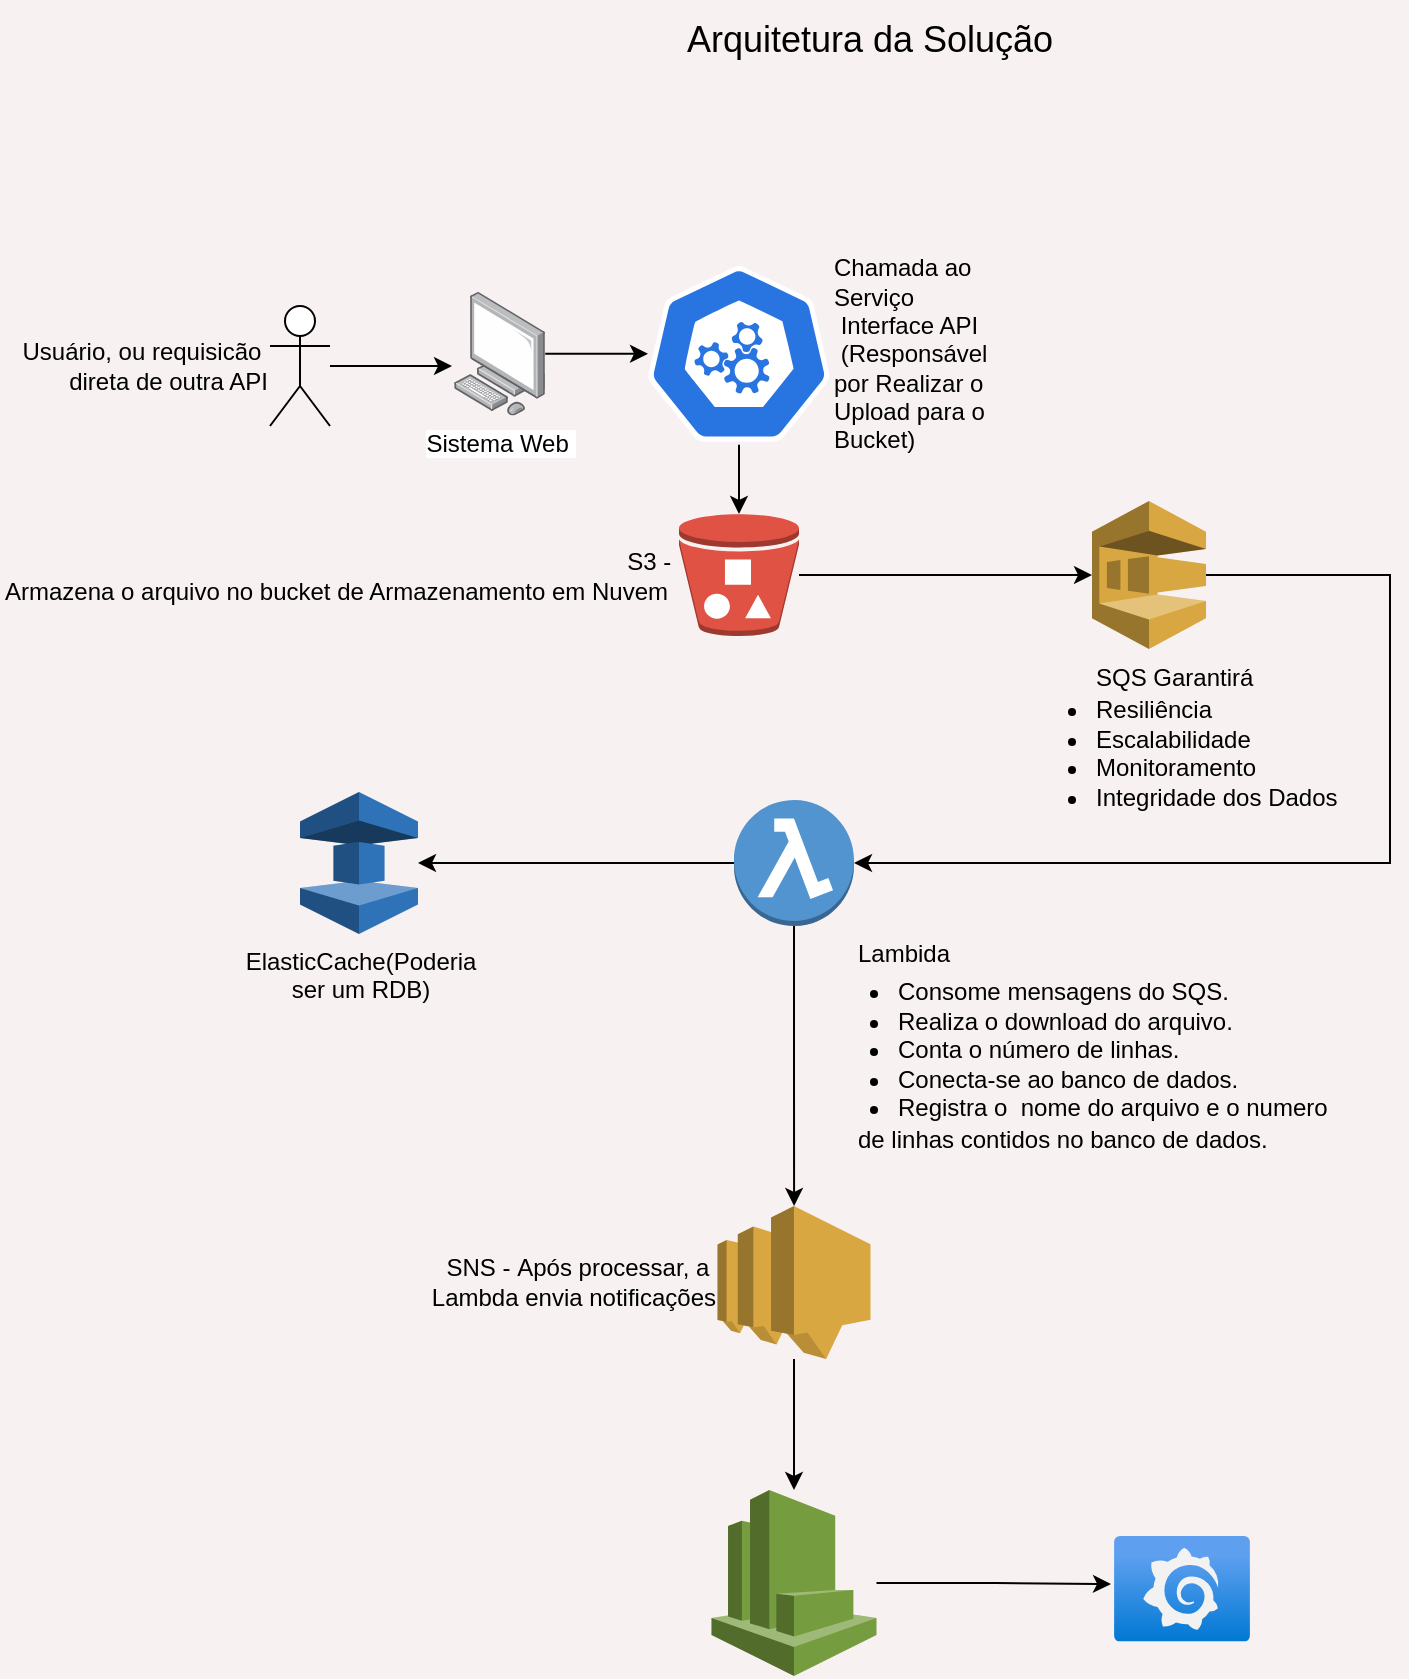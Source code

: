 <mxfile version="25.0.1">
  <diagram name="Page-1" id="9vnL-uWb5xDTHgym6zV4">
    <mxGraphModel dx="880" dy="443" grid="0" gridSize="10" guides="1" tooltips="1" connect="1" arrows="1" fold="1" page="1" pageScale="1" pageWidth="850" pageHeight="1100" background="#f8f1f1" math="0" shadow="0">
      <root>
        <mxCell id="0" />
        <mxCell id="1" parent="0" />
        <mxCell id="G_mka4sQV5-5KmohU_VA-1" value="&lt;span style=&quot;font-size: 18px;&quot;&gt;Arquitetura da Solução&lt;/span&gt;" style="text;html=1;align=center;verticalAlign=middle;whiteSpace=wrap;rounded=0;fontColor=#000000;" parent="1" vertex="1">
          <mxGeometry x="257" y="75" width="360" height="40" as="geometry" />
        </mxCell>
        <mxCell id="G_mka4sQV5-5KmohU_VA-8" value="&lt;span style=&quot;text-wrap-mode: wrap; background-color: initial;&quot;&gt;Chamada ao Serviço&lt;/span&gt;&lt;br&gt;&lt;div style=&quot;text-wrap-mode: wrap;&quot;&gt;&amp;nbsp;Interface API&lt;/div&gt;&lt;div style=&quot;text-wrap-mode: wrap;&quot;&gt;&amp;nbsp;(Responsável por Realizar o Upload para o Bucket)&lt;/div&gt;" style="aspect=fixed;sketch=0;html=1;dashed=0;whitespace=wrap;verticalLabelPosition=middle;verticalAlign=middle;fillColor=#2875E2;strokeColor=#ffffff;points=[[0.005,0.63,0],[0.1,0.2,0],[0.9,0.2,0],[0.5,0,0],[0.995,0.63,0],[0.72,0.99,0],[0.5,1,0],[0.28,0.99,0]];shape=mxgraph.kubernetes.icon2;prIcon=api;align=left;whiteSpace=wrap;horizontal=1;labelPosition=right;" parent="1" vertex="1">
          <mxGeometry x="326" y="206.4" width="91" height="91" as="geometry" />
        </mxCell>
        <mxCell id="G_mka4sQV5-5KmohU_VA-53" style="edgeStyle=orthogonalEdgeStyle;rounded=0;orthogonalLoop=1;jettySize=auto;html=1;" parent="1" source="G_mka4sQV5-5KmohU_VA-9" target="G_mka4sQV5-5KmohU_VA-51" edge="1">
          <mxGeometry relative="1" as="geometry" />
        </mxCell>
        <mxCell id="G_mka4sQV5-5KmohU_VA-9" value="&lt;span style=&quot;text-wrap-mode: wrap;&quot;&gt;S3 -&amp;nbsp;&lt;/span&gt;&lt;div style=&quot;padding-right: 5px;&quot;&gt;&lt;span style=&quot;text-wrap-mode: wrap;&quot;&gt;Armazena o arquivo no bucket de Armazenamento em Nuvem&lt;/span&gt;&lt;/div&gt;" style="outlineConnect=0;dashed=0;verticalLabelPosition=middle;verticalAlign=middle;align=right;html=1;shape=mxgraph.aws3.bucket_with_objects;fillColor=#E05243;gradientColor=none;labelPosition=left;" parent="1" vertex="1">
          <mxGeometry x="341.5" y="332" width="60" height="61" as="geometry" />
        </mxCell>
        <mxCell id="G_mka4sQV5-5KmohU_VA-59" style="edgeStyle=orthogonalEdgeStyle;rounded=0;orthogonalLoop=1;jettySize=auto;html=1;exitX=0;exitY=0.5;exitDx=0;exitDy=0;exitPerimeter=0;" parent="1" source="G_mka4sQV5-5KmohU_VA-28" target="G_mka4sQV5-5KmohU_VA-32" edge="1">
          <mxGeometry relative="1" as="geometry" />
        </mxCell>
        <mxCell id="G_mka4sQV5-5KmohU_VA-69" style="edgeStyle=orthogonalEdgeStyle;rounded=0;orthogonalLoop=1;jettySize=auto;html=1;" parent="1" source="G_mka4sQV5-5KmohU_VA-28" target="G_mka4sQV5-5KmohU_VA-68" edge="1">
          <mxGeometry relative="1" as="geometry" />
        </mxCell>
        <mxCell id="G_mka4sQV5-5KmohU_VA-28" value="&lt;div style=&quot;text-align: justify;&quot;&gt;Lambida&lt;/div&gt;&lt;ul style=&quot;margin-top: 5px; margin-right: 0px; padding-left: 20px; margin-bottom: 2px;&quot;&gt;&lt;li style=&quot;text-align: justify;&quot;&gt;Consome mensagens do SQS.&lt;/li&gt;&lt;li style=&quot;text-align: justify;&quot;&gt;&lt;span style=&quot;background-color: initial;&quot;&gt;Realiza o download do arquivo.&lt;/span&gt;&lt;/li&gt;&lt;li style=&quot;text-align: justify;&quot;&gt;&lt;span style=&quot;background-color: initial;&quot;&gt;Conta o número de linhas.&lt;/span&gt;&lt;/li&gt;&lt;li style=&quot;text-align: justify;&quot;&gt;&lt;span style=&quot;background-color: initial;&quot;&gt;Conecta-se ao banco de dados.&lt;/span&gt;&lt;/li&gt;&lt;li style=&quot;text-align: justify;&quot;&gt;&lt;span style=&quot;background-color: initial;&quot;&gt;Registra o&amp;nbsp; nome do arquivo e o numero&amp;nbsp;&lt;/span&gt;&lt;/li&gt;&lt;/ul&gt;&lt;span style=&quot;background-color: initial;&quot;&gt;&lt;div style=&quot;text-align: justify;&quot;&gt;&lt;span style=&quot;background-color: initial;&quot;&gt;de linhas contidos&amp;nbsp;&lt;/span&gt;&lt;span style=&quot;background-color: initial;&quot;&gt;no banco de dados.&lt;/span&gt;&lt;/div&gt;&lt;/span&gt;" style="outlineConnect=0;dashed=0;verticalLabelPosition=bottom;verticalAlign=top;align=left;html=1;shape=mxgraph.aws3.lambda_function;fillColor=#5294CF;gradientColor=none;labelPosition=right;horizontal=1;" parent="1" vertex="1">
          <mxGeometry x="369" y="475" width="60" height="63" as="geometry" />
        </mxCell>
        <mxCell id="G_mka4sQV5-5KmohU_VA-32" value="ElasticCache(Poderia&lt;div&gt;ser um RDB)&lt;/div&gt;" style="outlineConnect=0;dashed=0;verticalLabelPosition=bottom;verticalAlign=top;align=center;html=1;shape=mxgraph.aws3.elasticache;fillColor=#2E73B8;gradientColor=none;" parent="1" vertex="1">
          <mxGeometry x="152" y="471" width="59" height="71" as="geometry" />
        </mxCell>
        <mxCell id="G_mka4sQV5-5KmohU_VA-46" style="edgeStyle=orthogonalEdgeStyle;rounded=0;orthogonalLoop=1;jettySize=auto;html=1;entryX=0.5;entryY=0;entryDx=0;entryDy=0;entryPerimeter=0;" parent="1" source="G_mka4sQV5-5KmohU_VA-8" target="G_mka4sQV5-5KmohU_VA-9" edge="1">
          <mxGeometry relative="1" as="geometry" />
        </mxCell>
        <mxCell id="G_mka4sQV5-5KmohU_VA-48" value="Usuário, ou requisicão&amp;nbsp;&lt;div&gt;direta de outra API&lt;/div&gt;" style="shape=umlActor;verticalLabelPosition=middle;verticalAlign=middle;html=1;outlineConnect=0;labelPosition=left;align=right;textDirection=ltr;" parent="1" vertex="1">
          <mxGeometry x="137" y="228" width="30" height="60" as="geometry" />
        </mxCell>
        <mxCell id="G_mka4sQV5-5KmohU_VA-51" value="SQS Garantirá&lt;div&gt;&lt;ul style=&quot;margin-top: 2px; padding-bottom: 0px; padding-left: 0px; margin-bottom: 2px;&quot;&gt;&lt;li&gt;Resiliência&lt;/li&gt;&lt;li&gt;Escalabilidade&lt;/li&gt;&lt;li&gt;Monitoramento&lt;/li&gt;&lt;li&gt;Integridade dos Dados&lt;/li&gt;&lt;/ul&gt;&lt;/div&gt;" style="outlineConnect=0;dashed=0;verticalLabelPosition=bottom;verticalAlign=top;align=left;html=1;shape=mxgraph.aws3.sqs;fillColor=#D9A741;gradientColor=none;" parent="1" vertex="1">
          <mxGeometry x="548" y="325.5" width="57" height="74" as="geometry" />
        </mxCell>
        <mxCell id="G_mka4sQV5-5KmohU_VA-55" style="edgeStyle=orthogonalEdgeStyle;rounded=0;orthogonalLoop=1;jettySize=auto;html=1;entryX=1;entryY=0.5;entryDx=0;entryDy=0;entryPerimeter=0;" parent="1" source="G_mka4sQV5-5KmohU_VA-51" target="G_mka4sQV5-5KmohU_VA-28" edge="1">
          <mxGeometry relative="1" as="geometry">
            <Array as="points">
              <mxPoint x="697" y="363" />
              <mxPoint x="697" y="507" />
            </Array>
          </mxGeometry>
        </mxCell>
        <mxCell id="G_mka4sQV5-5KmohU_VA-58" value="" style="outlineConnect=0;dashed=0;verticalLabelPosition=bottom;verticalAlign=top;align=center;html=1;shape=mxgraph.aws3.cloudwatch;fillColor=#759C3E;gradientColor=none;" parent="1" vertex="1">
          <mxGeometry x="357.75" y="820" width="82.5" height="93" as="geometry" />
        </mxCell>
        <mxCell id="G_mka4sQV5-5KmohU_VA-60" value="" style="image;aspect=fixed;html=1;points=[];align=center;fontSize=12;image=img/lib/azure2/other/Grafana.svg;" parent="1" vertex="1">
          <mxGeometry x="559" y="843" width="68" height="52.8" as="geometry" />
        </mxCell>
        <mxCell id="G_mka4sQV5-5KmohU_VA-65" style="edgeStyle=orthogonalEdgeStyle;rounded=0;orthogonalLoop=1;jettySize=auto;html=1;entryX=-0.022;entryY=0.455;entryDx=0;entryDy=0;entryPerimeter=0;" parent="1" source="G_mka4sQV5-5KmohU_VA-58" target="G_mka4sQV5-5KmohU_VA-60" edge="1">
          <mxGeometry relative="1" as="geometry" />
        </mxCell>
        <mxCell id="G_mka4sQV5-5KmohU_VA-70" style="edgeStyle=orthogonalEdgeStyle;rounded=0;orthogonalLoop=1;jettySize=auto;html=1;" parent="1" source="G_mka4sQV5-5KmohU_VA-68" target="G_mka4sQV5-5KmohU_VA-58" edge="1">
          <mxGeometry relative="1" as="geometry" />
        </mxCell>
        <mxCell id="G_mka4sQV5-5KmohU_VA-68" value="SNS -&amp;nbsp;Após processar, a&amp;nbsp;&lt;div&gt;Lambda envia notificações&lt;/div&gt;" style="outlineConnect=0;dashed=0;verticalLabelPosition=middle;verticalAlign=middle;align=right;html=1;shape=mxgraph.aws3.sns;fillColor=#D9A741;gradientColor=none;labelPosition=left;textDirection=ltr;" parent="1" vertex="1">
          <mxGeometry x="360.75" y="678" width="76.5" height="76.5" as="geometry" />
        </mxCell>
        <mxCell id="iaqE4pb0RmpG9-7AMvtu-4" style="edgeStyle=orthogonalEdgeStyle;rounded=0;orthogonalLoop=1;jettySize=auto;html=1;" edge="1" parent="1" source="iaqE4pb0RmpG9-7AMvtu-2" target="G_mka4sQV5-5KmohU_VA-8">
          <mxGeometry relative="1" as="geometry" />
        </mxCell>
        <mxCell id="iaqE4pb0RmpG9-7AMvtu-2" value="Sistema Web&amp;nbsp;" style="image;points=[];aspect=fixed;html=1;align=center;shadow=0;dashed=0;image=img/lib/allied_telesis/computer_and_terminals/Personal_Computer.svg;" vertex="1" parent="1">
          <mxGeometry x="229" y="221" width="45.6" height="61.8" as="geometry" />
        </mxCell>
        <mxCell id="iaqE4pb0RmpG9-7AMvtu-3" style="edgeStyle=orthogonalEdgeStyle;rounded=0;orthogonalLoop=1;jettySize=auto;html=1;entryX=-0.022;entryY=0.599;entryDx=0;entryDy=0;entryPerimeter=0;" edge="1" parent="1" source="G_mka4sQV5-5KmohU_VA-48" target="iaqE4pb0RmpG9-7AMvtu-2">
          <mxGeometry relative="1" as="geometry" />
        </mxCell>
      </root>
    </mxGraphModel>
  </diagram>
</mxfile>
